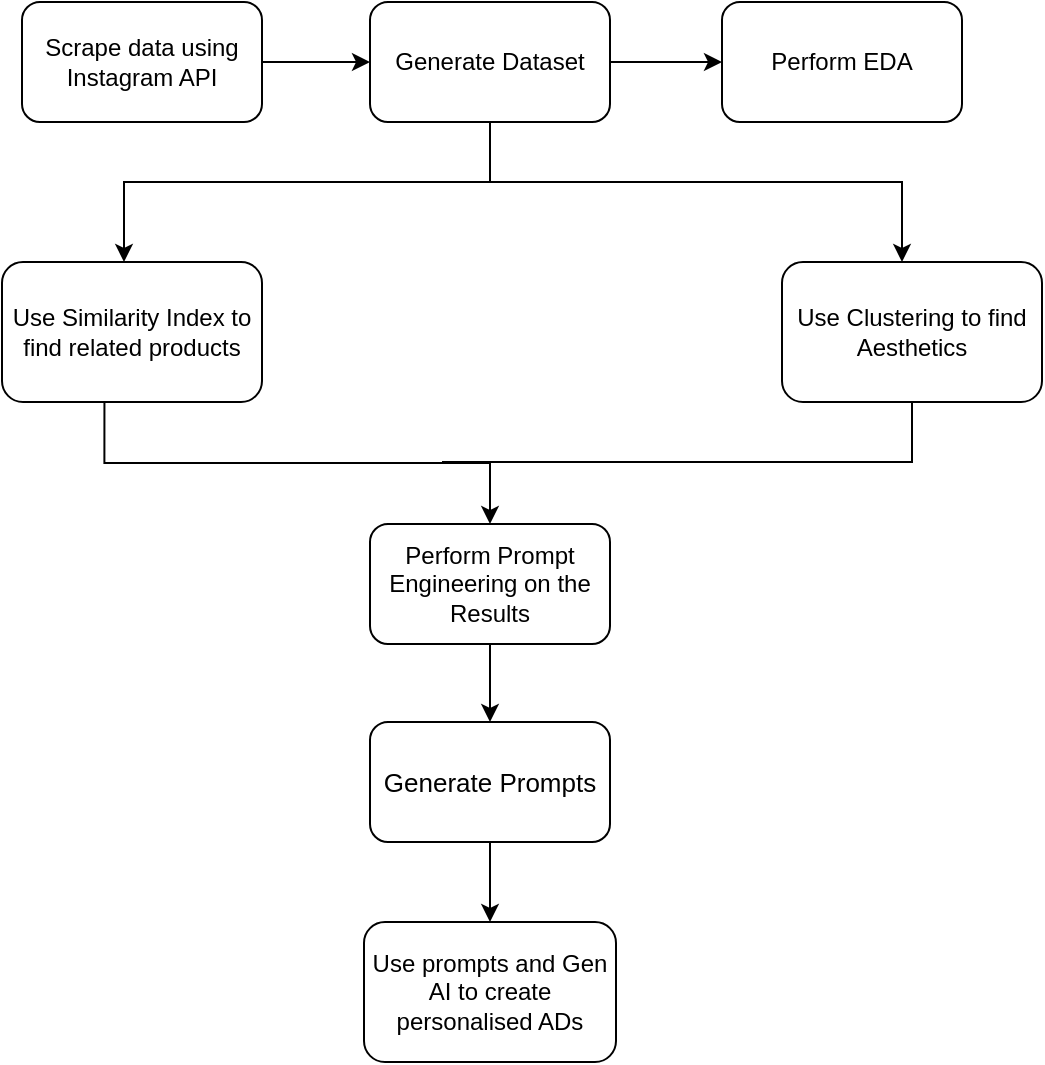 <mxfile version="21.6.8" type="github">
  <diagram id="C5RBs43oDa-KdzZeNtuy" name="Page-1">
    <mxGraphModel dx="1235" dy="628" grid="1" gridSize="10" guides="1" tooltips="1" connect="1" arrows="1" fold="1" page="1" pageScale="1" pageWidth="827" pageHeight="1169" math="0" shadow="0">
      <root>
        <mxCell id="WIyWlLk6GJQsqaUBKTNV-0" />
        <mxCell id="WIyWlLk6GJQsqaUBKTNV-1" parent="WIyWlLk6GJQsqaUBKTNV-0" />
        <mxCell id="vaostGW_WSVgU1aV7aeb-4" value="" style="edgeStyle=orthogonalEdgeStyle;rounded=0;orthogonalLoop=1;jettySize=auto;html=1;" parent="WIyWlLk6GJQsqaUBKTNV-1" source="vaostGW_WSVgU1aV7aeb-1" target="vaostGW_WSVgU1aV7aeb-3" edge="1">
          <mxGeometry relative="1" as="geometry" />
        </mxCell>
        <mxCell id="vaostGW_WSVgU1aV7aeb-1" value="Scrape data using Instagram API" style="whiteSpace=wrap;html=1;rounded=1;" parent="WIyWlLk6GJQsqaUBKTNV-1" vertex="1">
          <mxGeometry x="240" y="80" width="120" height="60" as="geometry" />
        </mxCell>
        <mxCell id="vaostGW_WSVgU1aV7aeb-6" value="" style="edgeStyle=orthogonalEdgeStyle;rounded=0;orthogonalLoop=1;jettySize=auto;html=1;" parent="WIyWlLk6GJQsqaUBKTNV-1" source="vaostGW_WSVgU1aV7aeb-3" target="vaostGW_WSVgU1aV7aeb-5" edge="1">
          <mxGeometry relative="1" as="geometry" />
        </mxCell>
        <mxCell id="0ueiWAUHvJ0s8Ii0oMRL-2" style="edgeStyle=orthogonalEdgeStyle;rounded=0;orthogonalLoop=1;jettySize=auto;html=1;" edge="1" parent="WIyWlLk6GJQsqaUBKTNV-1" source="vaostGW_WSVgU1aV7aeb-3" target="0ueiWAUHvJ0s8Ii0oMRL-4">
          <mxGeometry relative="1" as="geometry">
            <mxPoint x="290" y="240" as="targetPoint" />
            <Array as="points">
              <mxPoint x="474" y="170" />
              <mxPoint x="291" y="170" />
            </Array>
          </mxGeometry>
        </mxCell>
        <mxCell id="0ueiWAUHvJ0s8Ii0oMRL-3" style="edgeStyle=orthogonalEdgeStyle;rounded=0;orthogonalLoop=1;jettySize=auto;html=1;" edge="1" parent="WIyWlLk6GJQsqaUBKTNV-1" source="vaostGW_WSVgU1aV7aeb-3" target="0ueiWAUHvJ0s8Ii0oMRL-5">
          <mxGeometry relative="1" as="geometry">
            <mxPoint x="650" y="240" as="targetPoint" />
            <Array as="points">
              <mxPoint x="474" y="170" />
              <mxPoint x="680" y="170" />
            </Array>
          </mxGeometry>
        </mxCell>
        <mxCell id="vaostGW_WSVgU1aV7aeb-3" value="Generate Dataset" style="whiteSpace=wrap;html=1;rounded=1;" parent="WIyWlLk6GJQsqaUBKTNV-1" vertex="1">
          <mxGeometry x="414" y="80" width="120" height="60" as="geometry" />
        </mxCell>
        <mxCell id="vaostGW_WSVgU1aV7aeb-5" value="Perform EDA" style="whiteSpace=wrap;html=1;rounded=1;" parent="WIyWlLk6GJQsqaUBKTNV-1" vertex="1">
          <mxGeometry x="590" y="80" width="120" height="60" as="geometry" />
        </mxCell>
        <mxCell id="vaostGW_WSVgU1aV7aeb-11" value="" style="edgeStyle=orthogonalEdgeStyle;rounded=0;orthogonalLoop=1;jettySize=auto;html=1;exitX=0.394;exitY=1.006;exitDx=0;exitDy=0;exitPerimeter=0;" parent="WIyWlLk6GJQsqaUBKTNV-1" source="0ueiWAUHvJ0s8Ii0oMRL-4" target="vaostGW_WSVgU1aV7aeb-10" edge="1">
          <mxGeometry relative="1" as="geometry">
            <mxPoint x="474" y="301" as="sourcePoint" />
          </mxGeometry>
        </mxCell>
        <mxCell id="0ueiWAUHvJ0s8Ii0oMRL-10" value="" style="edgeStyle=orthogonalEdgeStyle;rounded=0;orthogonalLoop=1;jettySize=auto;html=1;" edge="1" parent="WIyWlLk6GJQsqaUBKTNV-1" source="vaostGW_WSVgU1aV7aeb-10" target="0ueiWAUHvJ0s8Ii0oMRL-9">
          <mxGeometry relative="1" as="geometry" />
        </mxCell>
        <mxCell id="vaostGW_WSVgU1aV7aeb-10" value="Perform Prompt Engineering on the Results" style="whiteSpace=wrap;html=1;rounded=1;" parent="WIyWlLk6GJQsqaUBKTNV-1" vertex="1">
          <mxGeometry x="414" y="341" width="120" height="60" as="geometry" />
        </mxCell>
        <mxCell id="vaostGW_WSVgU1aV7aeb-12" value="Use prompts and Gen AI to create personalised ADs" style="whiteSpace=wrap;html=1;rounded=1;" parent="WIyWlLk6GJQsqaUBKTNV-1" vertex="1">
          <mxGeometry x="411" y="540" width="126" height="70" as="geometry" />
        </mxCell>
        <mxCell id="0ueiWAUHvJ0s8Ii0oMRL-4" value="Use Similarity Index to find related products" style="rounded=1;whiteSpace=wrap;html=1;" vertex="1" parent="WIyWlLk6GJQsqaUBKTNV-1">
          <mxGeometry x="230" y="210" width="130" height="70" as="geometry" />
        </mxCell>
        <mxCell id="0ueiWAUHvJ0s8Ii0oMRL-6" style="edgeStyle=orthogonalEdgeStyle;rounded=0;orthogonalLoop=1;jettySize=auto;html=1;endArrow=none;endFill=0;" edge="1" parent="WIyWlLk6GJQsqaUBKTNV-1" source="0ueiWAUHvJ0s8Ii0oMRL-5">
          <mxGeometry relative="1" as="geometry">
            <mxPoint x="450" y="310" as="targetPoint" />
            <Array as="points">
              <mxPoint x="685" y="310" />
            </Array>
          </mxGeometry>
        </mxCell>
        <mxCell id="0ueiWAUHvJ0s8Ii0oMRL-5" value="Use Clustering to find Aesthetics" style="rounded=1;whiteSpace=wrap;html=1;" vertex="1" parent="WIyWlLk6GJQsqaUBKTNV-1">
          <mxGeometry x="620" y="210" width="130" height="70" as="geometry" />
        </mxCell>
        <mxCell id="0ueiWAUHvJ0s8Ii0oMRL-11" value="" style="edgeStyle=orthogonalEdgeStyle;rounded=0;orthogonalLoop=1;jettySize=auto;html=1;" edge="1" parent="WIyWlLk6GJQsqaUBKTNV-1" source="0ueiWAUHvJ0s8Ii0oMRL-9" target="vaostGW_WSVgU1aV7aeb-12">
          <mxGeometry relative="1" as="geometry" />
        </mxCell>
        <mxCell id="0ueiWAUHvJ0s8Ii0oMRL-9" value="&lt;font style=&quot;font-size: 13px;&quot;&gt;Generate Prompts&lt;/font&gt;" style="whiteSpace=wrap;html=1;rounded=1;" vertex="1" parent="WIyWlLk6GJQsqaUBKTNV-1">
          <mxGeometry x="414" y="440" width="120" height="60" as="geometry" />
        </mxCell>
      </root>
    </mxGraphModel>
  </diagram>
</mxfile>
